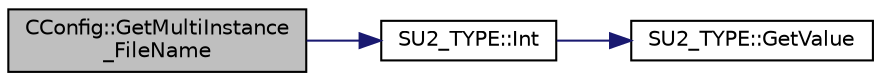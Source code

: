 digraph "CConfig::GetMultiInstance_FileName"
{
  edge [fontname="Helvetica",fontsize="10",labelfontname="Helvetica",labelfontsize="10"];
  node [fontname="Helvetica",fontsize="10",shape=record];
  rankdir="LR";
  Node8089 [label="CConfig::GetMultiInstance\l_FileName",height=0.2,width=0.4,color="black", fillcolor="grey75", style="filled", fontcolor="black"];
  Node8089 -> Node8090 [color="midnightblue",fontsize="10",style="solid",fontname="Helvetica"];
  Node8090 [label="SU2_TYPE::Int",height=0.2,width=0.4,color="black", fillcolor="white", style="filled",URL="$namespace_s_u2___t_y_p_e.html#a6b48817766d8a6486caa2807a52f6bae",tooltip="Casts the primitive value to int (uses GetValue, already implemented for each type). "];
  Node8090 -> Node8091 [color="midnightblue",fontsize="10",style="solid",fontname="Helvetica"];
  Node8091 [label="SU2_TYPE::GetValue",height=0.2,width=0.4,color="black", fillcolor="white", style="filled",URL="$namespace_s_u2___t_y_p_e.html#a0ed43473f5a450ce028d088427bf10cb",tooltip="Get the (primitive) value of the datatype (needs to be implemented for each new type). "];
}
